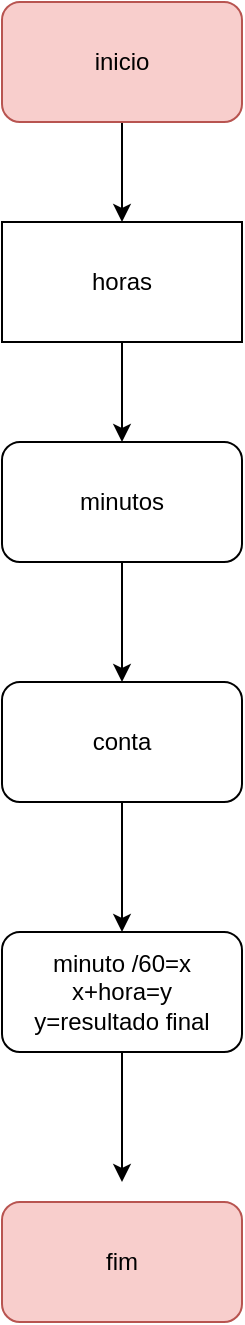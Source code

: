 <mxfile version="14.5.10" type="device"><diagram id="Kv254bCYR5LddXilnOoJ" name="Page-1"><mxGraphModel dx="868" dy="476" grid="1" gridSize="10" guides="1" tooltips="1" connect="1" arrows="1" fold="1" page="1" pageScale="1" pageWidth="827" pageHeight="1169" math="0" shadow="0"><root><mxCell id="0"/><mxCell id="1" parent="0"/><mxCell id="t2WHpRe2Aun4ID03WWko-4" value="" style="edgeStyle=orthogonalEdgeStyle;rounded=0;orthogonalLoop=1;jettySize=auto;html=1;" edge="1" parent="1" source="t2WHpRe2Aun4ID03WWko-1" target="t2WHpRe2Aun4ID03WWko-2"><mxGeometry relative="1" as="geometry"/></mxCell><mxCell id="t2WHpRe2Aun4ID03WWko-1" value="inicio" style="rounded=1;whiteSpace=wrap;html=1;fillColor=#f8cecc;strokeColor=#b85450;" vertex="1" parent="1"><mxGeometry x="330" y="90" width="120" height="60" as="geometry"/></mxCell><mxCell id="t2WHpRe2Aun4ID03WWko-6" value="" style="edgeStyle=orthogonalEdgeStyle;rounded=0;orthogonalLoop=1;jettySize=auto;html=1;" edge="1" parent="1" source="t2WHpRe2Aun4ID03WWko-2" target="t2WHpRe2Aun4ID03WWko-5"><mxGeometry relative="1" as="geometry"/></mxCell><mxCell id="t2WHpRe2Aun4ID03WWko-2" value="horas" style="rounded=0;whiteSpace=wrap;html=1;" vertex="1" parent="1"><mxGeometry x="330" y="200" width="120" height="60" as="geometry"/></mxCell><mxCell id="t2WHpRe2Aun4ID03WWko-8" value="" style="edgeStyle=orthogonalEdgeStyle;rounded=0;orthogonalLoop=1;jettySize=auto;html=1;" edge="1" parent="1" source="t2WHpRe2Aun4ID03WWko-5" target="t2WHpRe2Aun4ID03WWko-7"><mxGeometry relative="1" as="geometry"/></mxCell><mxCell id="t2WHpRe2Aun4ID03WWko-5" value="minutos" style="rounded=1;whiteSpace=wrap;html=1;" vertex="1" parent="1"><mxGeometry x="330" y="310" width="120" height="60" as="geometry"/></mxCell><mxCell id="t2WHpRe2Aun4ID03WWko-10" value="" style="edgeStyle=orthogonalEdgeStyle;rounded=0;orthogonalLoop=1;jettySize=auto;html=1;" edge="1" parent="1" source="t2WHpRe2Aun4ID03WWko-7" target="t2WHpRe2Aun4ID03WWko-9"><mxGeometry relative="1" as="geometry"/></mxCell><mxCell id="t2WHpRe2Aun4ID03WWko-7" value="conta" style="rounded=1;whiteSpace=wrap;html=1;" vertex="1" parent="1"><mxGeometry x="330" y="430" width="120" height="60" as="geometry"/></mxCell><mxCell id="t2WHpRe2Aun4ID03WWko-12" value="" style="edgeStyle=orthogonalEdgeStyle;rounded=0;orthogonalLoop=1;jettySize=auto;html=1;" edge="1" parent="1" source="t2WHpRe2Aun4ID03WWko-9"><mxGeometry relative="1" as="geometry"><mxPoint x="390" y="680" as="targetPoint"/></mxGeometry></mxCell><mxCell id="t2WHpRe2Aun4ID03WWko-9" value="minuto /60=x&lt;br&gt;x+hora=y&lt;br&gt;y=resultado final" style="rounded=1;whiteSpace=wrap;html=1;" vertex="1" parent="1"><mxGeometry x="330" y="555" width="120" height="60" as="geometry"/></mxCell><mxCell id="t2WHpRe2Aun4ID03WWko-13" value="fim" style="rounded=1;whiteSpace=wrap;html=1;fillColor=#f8cecc;strokeColor=#b85450;" vertex="1" parent="1"><mxGeometry x="330" y="690" width="120" height="60" as="geometry"/></mxCell></root></mxGraphModel></diagram></mxfile>